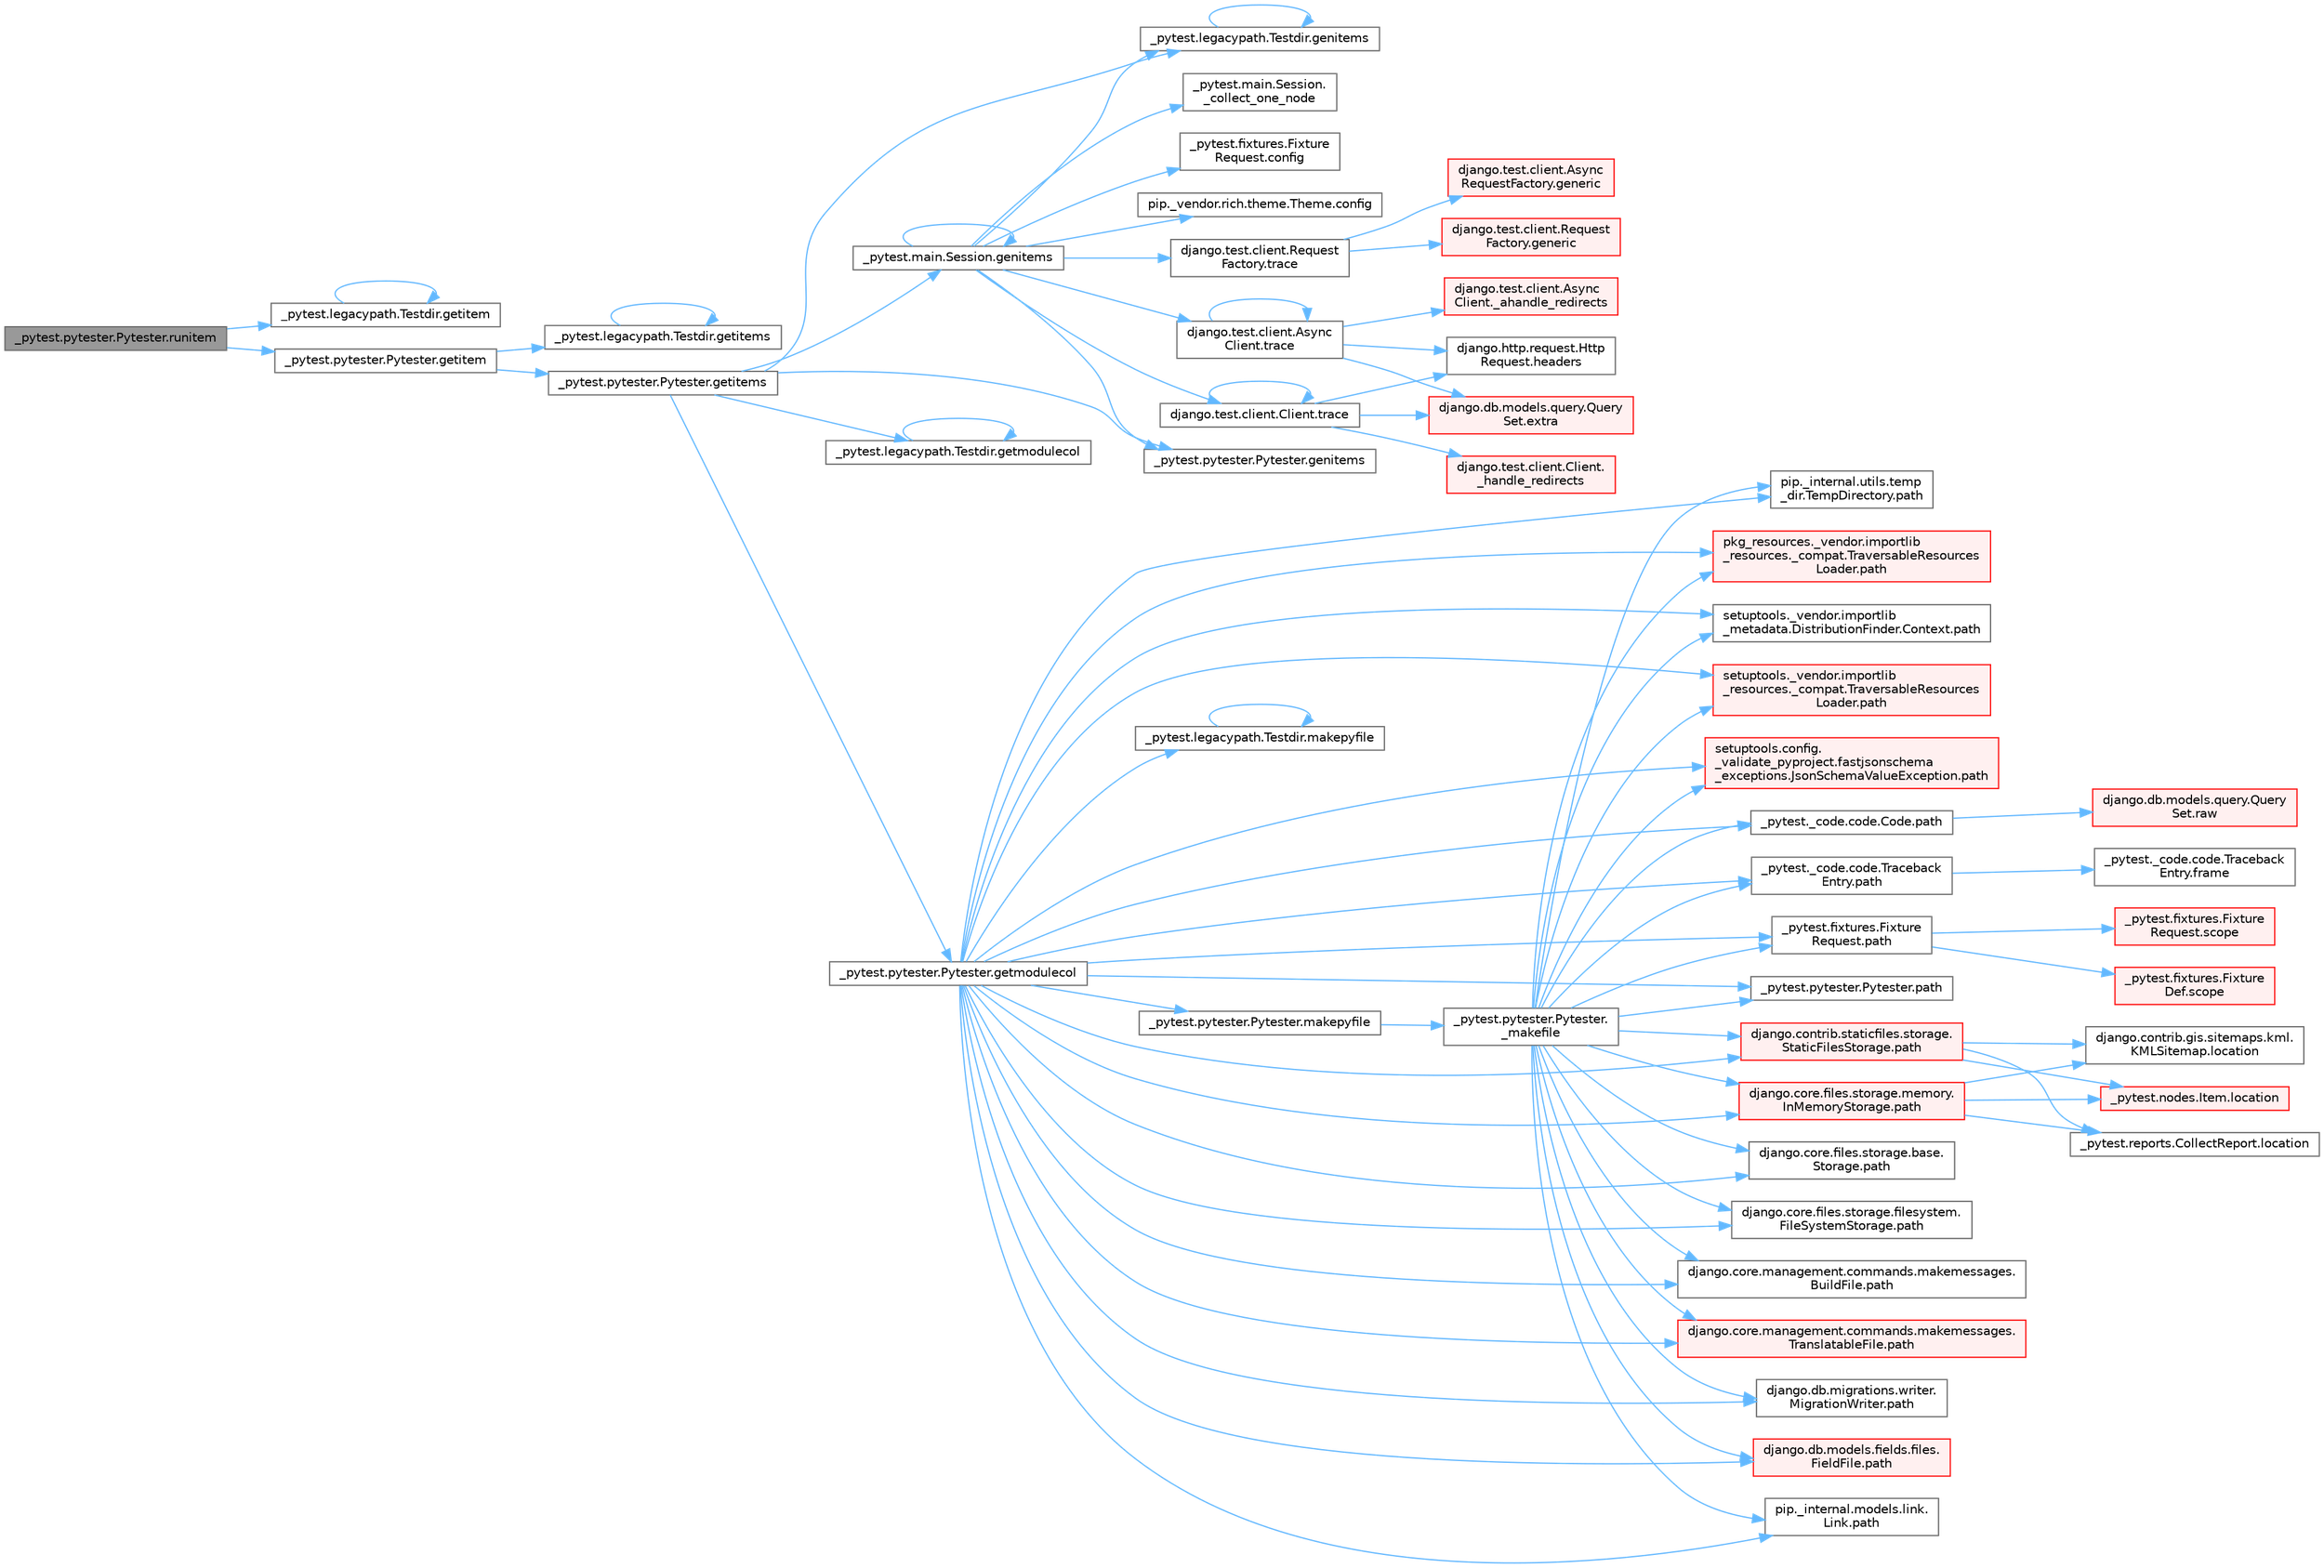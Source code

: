 digraph "_pytest.pytester.Pytester.runitem"
{
 // LATEX_PDF_SIZE
  bgcolor="transparent";
  edge [fontname=Helvetica,fontsize=10,labelfontname=Helvetica,labelfontsize=10];
  node [fontname=Helvetica,fontsize=10,shape=box,height=0.2,width=0.4];
  rankdir="LR";
  Node1 [id="Node000001",label="_pytest.pytester.Pytester.runitem",height=0.2,width=0.4,color="gray40", fillcolor="grey60", style="filled", fontcolor="black",tooltip=" "];
  Node1 -> Node2 [id="edge1_Node000001_Node000002",color="steelblue1",style="solid",tooltip=" "];
  Node2 [id="Node000002",label="_pytest.legacypath.Testdir.getitem",height=0.2,width=0.4,color="grey40", fillcolor="white", style="filled",URL="$class__pytest_1_1legacypath_1_1_testdir.html#a78ff57d3d99a4977abe85bdef8746793",tooltip=" "];
  Node2 -> Node2 [id="edge2_Node000002_Node000002",color="steelblue1",style="solid",tooltip=" "];
  Node1 -> Node3 [id="edge3_Node000001_Node000003",color="steelblue1",style="solid",tooltip=" "];
  Node3 [id="Node000003",label="_pytest.pytester.Pytester.getitem",height=0.2,width=0.4,color="grey40", fillcolor="white", style="filled",URL="$class__pytest_1_1pytester_1_1_pytester.html#a04fceaffb163cbd66e78c47ddd303f64",tooltip=" "];
  Node3 -> Node4 [id="edge4_Node000003_Node000004",color="steelblue1",style="solid",tooltip=" "];
  Node4 [id="Node000004",label="_pytest.legacypath.Testdir.getitems",height=0.2,width=0.4,color="grey40", fillcolor="white", style="filled",URL="$class__pytest_1_1legacypath_1_1_testdir.html#af52997fe4e94d099f8a9adbba3ed8558",tooltip=" "];
  Node4 -> Node4 [id="edge5_Node000004_Node000004",color="steelblue1",style="solid",tooltip=" "];
  Node3 -> Node5 [id="edge6_Node000003_Node000005",color="steelblue1",style="solid",tooltip=" "];
  Node5 [id="Node000005",label="_pytest.pytester.Pytester.getitems",height=0.2,width=0.4,color="grey40", fillcolor="white", style="filled",URL="$class__pytest_1_1pytester_1_1_pytester.html#a1fa5f11b4d2d7c7e0ab417fae878e7be",tooltip=" "];
  Node5 -> Node6 [id="edge7_Node000005_Node000006",color="steelblue1",style="solid",tooltip=" "];
  Node6 [id="Node000006",label="_pytest.legacypath.Testdir.genitems",height=0.2,width=0.4,color="grey40", fillcolor="white", style="filled",URL="$class__pytest_1_1legacypath_1_1_testdir.html#aed298303b50e507ec40aea3bc02ff55d",tooltip=" "];
  Node6 -> Node6 [id="edge8_Node000006_Node000006",color="steelblue1",style="solid",tooltip=" "];
  Node5 -> Node7 [id="edge9_Node000005_Node000007",color="steelblue1",style="solid",tooltip=" "];
  Node7 [id="Node000007",label="_pytest.main.Session.genitems",height=0.2,width=0.4,color="grey40", fillcolor="white", style="filled",URL="$class__pytest_1_1main_1_1_session.html#aad203e25abc6cc1186bc16042f8adddb",tooltip=" "];
  Node7 -> Node8 [id="edge10_Node000007_Node000008",color="steelblue1",style="solid",tooltip=" "];
  Node8 [id="Node000008",label="_pytest.main.Session.\l_collect_one_node",height=0.2,width=0.4,color="grey40", fillcolor="white", style="filled",URL="$class__pytest_1_1main_1_1_session.html#a6d2faabe078903b11a184e4b2b966bf3",tooltip=" "];
  Node7 -> Node9 [id="edge11_Node000007_Node000009",color="steelblue1",style="solid",tooltip=" "];
  Node9 [id="Node000009",label="_pytest.fixtures.Fixture\lRequest.config",height=0.2,width=0.4,color="grey40", fillcolor="white", style="filled",URL="$class__pytest_1_1fixtures_1_1_fixture_request.html#a9ed7b83923283e6cc50ae1c56f68b36d",tooltip=" "];
  Node7 -> Node10 [id="edge12_Node000007_Node000010",color="steelblue1",style="solid",tooltip=" "];
  Node10 [id="Node000010",label="pip._vendor.rich.theme.Theme.config",height=0.2,width=0.4,color="grey40", fillcolor="white", style="filled",URL="$classpip_1_1__vendor_1_1rich_1_1theme_1_1_theme.html#a66944133178df92a2cc2793b6053a2ea",tooltip=" "];
  Node7 -> Node6 [id="edge13_Node000007_Node000006",color="steelblue1",style="solid",tooltip=" "];
  Node7 -> Node7 [id="edge14_Node000007_Node000007",color="steelblue1",style="solid",tooltip=" "];
  Node7 -> Node11 [id="edge15_Node000007_Node000011",color="steelblue1",style="solid",tooltip=" "];
  Node11 [id="Node000011",label="_pytest.pytester.Pytester.genitems",height=0.2,width=0.4,color="grey40", fillcolor="white", style="filled",URL="$class__pytest_1_1pytester_1_1_pytester.html#a818757aeade00f27f7214ce6e9d281fc",tooltip=" "];
  Node7 -> Node12 [id="edge16_Node000007_Node000012",color="steelblue1",style="solid",tooltip=" "];
  Node12 [id="Node000012",label="django.test.client.Async\lClient.trace",height=0.2,width=0.4,color="grey40", fillcolor="white", style="filled",URL="$classdjango_1_1test_1_1client_1_1_async_client.html#a197d5b0fa84f8aab0df2c9a74b5f6176",tooltip=" "];
  Node12 -> Node13 [id="edge17_Node000012_Node000013",color="steelblue1",style="solid",tooltip=" "];
  Node13 [id="Node000013",label="django.test.client.Async\lClient._ahandle_redirects",height=0.2,width=0.4,color="red", fillcolor="#FFF0F0", style="filled",URL="$classdjango_1_1test_1_1client_1_1_async_client.html#a8740fe0dc39e7fe74e515be78449ee76",tooltip=" "];
  Node12 -> Node1236 [id="edge18_Node000012_Node001236",color="steelblue1",style="solid",tooltip=" "];
  Node1236 [id="Node001236",label="django.db.models.query.Query\lSet.extra",height=0.2,width=0.4,color="red", fillcolor="#FFF0F0", style="filled",URL="$classdjango_1_1db_1_1models_1_1query_1_1_query_set.html#ae54983d1fa1ba41e84f20cea946cde79",tooltip=" "];
  Node12 -> Node374 [id="edge19_Node000012_Node000374",color="steelblue1",style="solid",tooltip=" "];
  Node374 [id="Node000374",label="django.http.request.Http\lRequest.headers",height=0.2,width=0.4,color="grey40", fillcolor="white", style="filled",URL="$classdjango_1_1http_1_1request_1_1_http_request.html#a757d86c06e163aa94180817723ce1b9c",tooltip=" "];
  Node12 -> Node12 [id="edge20_Node000012_Node000012",color="steelblue1",style="solid",tooltip=" "];
  Node7 -> Node4487 [id="edge21_Node000007_Node004487",color="steelblue1",style="solid",tooltip=" "];
  Node4487 [id="Node004487",label="django.test.client.Client.trace",height=0.2,width=0.4,color="grey40", fillcolor="white", style="filled",URL="$classdjango_1_1test_1_1client_1_1_client.html#a79f73f0c3939a11d92c0b9908d1f7508",tooltip=" "];
  Node4487 -> Node1464 [id="edge22_Node004487_Node001464",color="steelblue1",style="solid",tooltip=" "];
  Node1464 [id="Node001464",label="django.test.client.Client.\l_handle_redirects",height=0.2,width=0.4,color="red", fillcolor="#FFF0F0", style="filled",URL="$classdjango_1_1test_1_1client_1_1_client.html#a234b328f33c374ad181aa49c6515d469",tooltip=" "];
  Node4487 -> Node1236 [id="edge23_Node004487_Node001236",color="steelblue1",style="solid",tooltip=" "];
  Node4487 -> Node374 [id="edge24_Node004487_Node000374",color="steelblue1",style="solid",tooltip=" "];
  Node4487 -> Node4487 [id="edge25_Node004487_Node004487",color="steelblue1",style="solid",tooltip=" "];
  Node7 -> Node4488 [id="edge26_Node000007_Node004488",color="steelblue1",style="solid",tooltip=" "];
  Node4488 [id="Node004488",label="django.test.client.Request\lFactory.trace",height=0.2,width=0.4,color="grey40", fillcolor="white", style="filled",URL="$classdjango_1_1test_1_1client_1_1_request_factory.html#a36d3cbd7c94c45abbabe8805bd03701f",tooltip=" "];
  Node4488 -> Node1466 [id="edge27_Node004488_Node001466",color="steelblue1",style="solid",tooltip=" "];
  Node1466 [id="Node001466",label="django.test.client.Async\lRequestFactory.generic",height=0.2,width=0.4,color="red", fillcolor="#FFF0F0", style="filled",URL="$classdjango_1_1test_1_1client_1_1_async_request_factory.html#a470d6888694e77c09bd7d8bf6d588233",tooltip=" "];
  Node4488 -> Node1468 [id="edge28_Node004488_Node001468",color="steelblue1",style="solid",tooltip=" "];
  Node1468 [id="Node001468",label="django.test.client.Request\lFactory.generic",height=0.2,width=0.4,color="red", fillcolor="#FFF0F0", style="filled",URL="$classdjango_1_1test_1_1client_1_1_request_factory.html#a24740fe264de91d8c4c1205c9172206d",tooltip=" "];
  Node5 -> Node11 [id="edge29_Node000005_Node000011",color="steelblue1",style="solid",tooltip=" "];
  Node5 -> Node4533 [id="edge30_Node000005_Node004533",color="steelblue1",style="solid",tooltip=" "];
  Node4533 [id="Node004533",label="_pytest.legacypath.Testdir.getmodulecol",height=0.2,width=0.4,color="grey40", fillcolor="white", style="filled",URL="$class__pytest_1_1legacypath_1_1_testdir.html#a12c4bbd374072faf06862b9e02eaba15",tooltip=" "];
  Node4533 -> Node4533 [id="edge31_Node004533_Node004533",color="steelblue1",style="solid",tooltip=" "];
  Node5 -> Node4534 [id="edge32_Node000005_Node004534",color="steelblue1",style="solid",tooltip=" "];
  Node4534 [id="Node004534",label="_pytest.pytester.Pytester.getmodulecol",height=0.2,width=0.4,color="grey40", fillcolor="white", style="filled",URL="$class__pytest_1_1pytester_1_1_pytester.html#aa1e7a6c7c394537ca4eca8ac982cab6d",tooltip=" "];
  Node4534 -> Node4535 [id="edge33_Node004534_Node004535",color="steelblue1",style="solid",tooltip=" "];
  Node4535 [id="Node004535",label="_pytest.legacypath.Testdir.makepyfile",height=0.2,width=0.4,color="grey40", fillcolor="white", style="filled",URL="$class__pytest_1_1legacypath_1_1_testdir.html#a58b21fc1f24a4ae675cc7fbc85aa6c3c",tooltip=" "];
  Node4535 -> Node4535 [id="edge34_Node004535_Node004535",color="steelblue1",style="solid",tooltip=" "];
  Node4534 -> Node4536 [id="edge35_Node004534_Node004536",color="steelblue1",style="solid",tooltip=" "];
  Node4536 [id="Node004536",label="_pytest.pytester.Pytester.makepyfile",height=0.2,width=0.4,color="grey40", fillcolor="white", style="filled",URL="$class__pytest_1_1pytester_1_1_pytester.html#a3cc4c4ef5e0a1d920ec92af24f1acab7",tooltip=" "];
  Node4536 -> Node4537 [id="edge36_Node004536_Node004537",color="steelblue1",style="solid",tooltip=" "];
  Node4537 [id="Node004537",label="_pytest.pytester.Pytester.\l_makefile",height=0.2,width=0.4,color="grey40", fillcolor="white", style="filled",URL="$class__pytest_1_1pytester_1_1_pytester.html#a7a55c8d58e26455aa4fa8bc9c5d692c6",tooltip=" "];
  Node4537 -> Node339 [id="edge37_Node004537_Node000339",color="steelblue1",style="solid",tooltip=" "];
  Node339 [id="Node000339",label="_pytest._code.code.Code.path",height=0.2,width=0.4,color="grey40", fillcolor="white", style="filled",URL="$class__pytest_1_1__code_1_1code_1_1_code.html#a1dae55e90750fe77c7517f806a14d864",tooltip=" "];
  Node339 -> Node225 [id="edge38_Node000339_Node000225",color="steelblue1",style="solid",tooltip=" "];
  Node225 [id="Node000225",label="django.db.models.query.Query\lSet.raw",height=0.2,width=0.4,color="red", fillcolor="#FFF0F0", style="filled",URL="$classdjango_1_1db_1_1models_1_1query_1_1_query_set.html#abce199e3993658459fb2f7c2719daa45",tooltip="PUBLIC METHODS THAT RETURN A QUERYSET SUBCLASS #."];
  Node4537 -> Node340 [id="edge39_Node004537_Node000340",color="steelblue1",style="solid",tooltip=" "];
  Node340 [id="Node000340",label="_pytest._code.code.Traceback\lEntry.path",height=0.2,width=0.4,color="grey40", fillcolor="white", style="filled",URL="$class__pytest_1_1__code_1_1code_1_1_traceback_entry.html#a5a88b9ae4623733566450a9e7d8387c0",tooltip=" "];
  Node340 -> Node341 [id="edge40_Node000340_Node000341",color="steelblue1",style="solid",tooltip=" "];
  Node341 [id="Node000341",label="_pytest._code.code.Traceback\lEntry.frame",height=0.2,width=0.4,color="grey40", fillcolor="white", style="filled",URL="$class__pytest_1_1__code_1_1code_1_1_traceback_entry.html#a8592e8aeeb3804602a1d6c85fc427f1b",tooltip=" "];
  Node4537 -> Node342 [id="edge41_Node004537_Node000342",color="steelblue1",style="solid",tooltip=" "];
  Node342 [id="Node000342",label="_pytest.fixtures.Fixture\lRequest.path",height=0.2,width=0.4,color="grey40", fillcolor="white", style="filled",URL="$class__pytest_1_1fixtures_1_1_fixture_request.html#a6f6db59812d121b54cd67d5e434e1451",tooltip=" "];
  Node342 -> Node343 [id="edge42_Node000342_Node000343",color="steelblue1",style="solid",tooltip=" "];
  Node343 [id="Node000343",label="_pytest.fixtures.Fixture\lDef.scope",height=0.2,width=0.4,color="red", fillcolor="#FFF0F0", style="filled",URL="$class__pytest_1_1fixtures_1_1_fixture_def.html#a7631cdae842daae93780def0698acba2",tooltip=" "];
  Node342 -> Node347 [id="edge43_Node000342_Node000347",color="steelblue1",style="solid",tooltip=" "];
  Node347 [id="Node000347",label="_pytest.fixtures.Fixture\lRequest.scope",height=0.2,width=0.4,color="red", fillcolor="#FFF0F0", style="filled",URL="$class__pytest_1_1fixtures_1_1_fixture_request.html#acb5406ee9e8cf7147711b9314b6c951a",tooltip=" "];
  Node4537 -> Node348 [id="edge44_Node004537_Node000348",color="steelblue1",style="solid",tooltip=" "];
  Node348 [id="Node000348",label="_pytest.pytester.Pytester.path",height=0.2,width=0.4,color="grey40", fillcolor="white", style="filled",URL="$class__pytest_1_1pytester_1_1_pytester.html#a403c804f74a87f5e5705774fa896cc1f",tooltip=" "];
  Node4537 -> Node349 [id="edge45_Node004537_Node000349",color="steelblue1",style="solid",tooltip=" "];
  Node349 [id="Node000349",label="django.contrib.staticfiles.storage.\lStaticFilesStorage.path",height=0.2,width=0.4,color="red", fillcolor="#FFF0F0", style="filled",URL="$classdjango_1_1contrib_1_1staticfiles_1_1storage_1_1_static_files_storage.html#a4e96cc92fbde7423d1b74f3a50fc0bf6",tooltip=" "];
  Node349 -> Node350 [id="edge46_Node000349_Node000350",color="steelblue1",style="solid",tooltip=" "];
  Node350 [id="Node000350",label="_pytest.nodes.Item.location",height=0.2,width=0.4,color="red", fillcolor="#FFF0F0", style="filled",URL="$class__pytest_1_1nodes_1_1_item.html#a09cd5bab99de1b92a3aa6f76ba8aa206",tooltip=" "];
  Node349 -> Node361 [id="edge47_Node000349_Node000361",color="steelblue1",style="solid",tooltip=" "];
  Node361 [id="Node000361",label="_pytest.reports.CollectReport.location",height=0.2,width=0.4,color="grey40", fillcolor="white", style="filled",URL="$class__pytest_1_1reports_1_1_collect_report.html#a3df6c3a6598c22fd46d30789b1a43393",tooltip=" "];
  Node349 -> Node362 [id="edge48_Node000349_Node000362",color="steelblue1",style="solid",tooltip=" "];
  Node362 [id="Node000362",label="django.contrib.gis.sitemaps.kml.\lKMLSitemap.location",height=0.2,width=0.4,color="grey40", fillcolor="white", style="filled",URL="$classdjango_1_1contrib_1_1gis_1_1sitemaps_1_1kml_1_1_k_m_l_sitemap.html#aeae9b718dc149bb1b470a9c52ac5628f",tooltip=" "];
  Node4537 -> Node462 [id="edge49_Node004537_Node000462",color="steelblue1",style="solid",tooltip=" "];
  Node462 [id="Node000462",label="django.core.files.storage.base.\lStorage.path",height=0.2,width=0.4,color="grey40", fillcolor="white", style="filled",URL="$classdjango_1_1core_1_1files_1_1storage_1_1base_1_1_storage.html#a9be8d49a55131dbbab2c5fd57f7e772c",tooltip=" "];
  Node4537 -> Node463 [id="edge50_Node004537_Node000463",color="steelblue1",style="solid",tooltip=" "];
  Node463 [id="Node000463",label="django.core.files.storage.filesystem.\lFileSystemStorage.path",height=0.2,width=0.4,color="grey40", fillcolor="white", style="filled",URL="$classdjango_1_1core_1_1files_1_1storage_1_1filesystem_1_1_file_system_storage.html#abf8a7e88eedec3e1b2ea965cc0858d17",tooltip=" "];
  Node4537 -> Node464 [id="edge51_Node004537_Node000464",color="steelblue1",style="solid",tooltip=" "];
  Node464 [id="Node000464",label="django.core.files.storage.memory.\lInMemoryStorage.path",height=0.2,width=0.4,color="red", fillcolor="#FFF0F0", style="filled",URL="$classdjango_1_1core_1_1files_1_1storage_1_1memory_1_1_in_memory_storage.html#a466c8e28fd11839318d2e4454b8ef89f",tooltip=" "];
  Node464 -> Node350 [id="edge52_Node000464_Node000350",color="steelblue1",style="solid",tooltip=" "];
  Node464 -> Node361 [id="edge53_Node000464_Node000361",color="steelblue1",style="solid",tooltip=" "];
  Node464 -> Node362 [id="edge54_Node000464_Node000362",color="steelblue1",style="solid",tooltip=" "];
  Node4537 -> Node468 [id="edge55_Node004537_Node000468",color="steelblue1",style="solid",tooltip=" "];
  Node468 [id="Node000468",label="django.core.management.commands.makemessages.\lBuildFile.path",height=0.2,width=0.4,color="grey40", fillcolor="white", style="filled",URL="$classdjango_1_1core_1_1management_1_1commands_1_1makemessages_1_1_build_file.html#ac06388718e902543bc00a7c6565105fc",tooltip=" "];
  Node4537 -> Node469 [id="edge56_Node004537_Node000469",color="steelblue1",style="solid",tooltip=" "];
  Node469 [id="Node000469",label="django.core.management.commands.makemessages.\lTranslatableFile.path",height=0.2,width=0.4,color="red", fillcolor="#FFF0F0", style="filled",URL="$classdjango_1_1core_1_1management_1_1commands_1_1makemessages_1_1_translatable_file.html#ad851d5e6b8a65f5915ccfd4a30fb8026",tooltip=" "];
  Node4537 -> Node470 [id="edge57_Node004537_Node000470",color="steelblue1",style="solid",tooltip=" "];
  Node470 [id="Node000470",label="django.db.migrations.writer.\lMigrationWriter.path",height=0.2,width=0.4,color="grey40", fillcolor="white", style="filled",URL="$classdjango_1_1db_1_1migrations_1_1writer_1_1_migration_writer.html#a45469d67e8f80996c982470d36136184",tooltip=" "];
  Node4537 -> Node471 [id="edge58_Node004537_Node000471",color="steelblue1",style="solid",tooltip=" "];
  Node471 [id="Node000471",label="django.db.models.fields.files.\lFieldFile.path",height=0.2,width=0.4,color="red", fillcolor="#FFF0F0", style="filled",URL="$classdjango_1_1db_1_1models_1_1fields_1_1files_1_1_field_file.html#ae91c4ed0643fb9bd8959d0db8eb44f80",tooltip=" "];
  Node4537 -> Node1173 [id="edge59_Node004537_Node001173",color="steelblue1",style="solid",tooltip=" "];
  Node1173 [id="Node001173",label="pip._internal.models.link.\lLink.path",height=0.2,width=0.4,color="grey40", fillcolor="white", style="filled",URL="$classpip_1_1__internal_1_1models_1_1link_1_1_link.html#a30f454216dcb615e3ed986238490f180",tooltip=" "];
  Node4537 -> Node1174 [id="edge60_Node004537_Node001174",color="steelblue1",style="solid",tooltip=" "];
  Node1174 [id="Node001174",label="pip._internal.utils.temp\l_dir.TempDirectory.path",height=0.2,width=0.4,color="grey40", fillcolor="white", style="filled",URL="$classpip_1_1__internal_1_1utils_1_1temp__dir_1_1_temp_directory.html#afe6b2d95c070c6570957de5696ff3a6e",tooltip=" "];
  Node4537 -> Node1175 [id="edge61_Node004537_Node001175",color="steelblue1",style="solid",tooltip=" "];
  Node1175 [id="Node001175",label="pkg_resources._vendor.importlib\l_resources._compat.TraversableResources\lLoader.path",height=0.2,width=0.4,color="red", fillcolor="#FFF0F0", style="filled",URL="$classpkg__resources_1_1__vendor_1_1importlib__resources_1_1__compat_1_1_traversable_resources_loader.html#acfc17872a53cbe02f6c34eda2bb162f2",tooltip=" "];
  Node4537 -> Node1177 [id="edge62_Node004537_Node001177",color="steelblue1",style="solid",tooltip=" "];
  Node1177 [id="Node001177",label="setuptools._vendor.importlib\l_metadata.DistributionFinder.Context.path",height=0.2,width=0.4,color="grey40", fillcolor="white", style="filled",URL="$classsetuptools_1_1__vendor_1_1importlib__metadata_1_1_distribution_finder_1_1_context.html#a84a429ddce40738ea5c0edb53799ee8d",tooltip=" "];
  Node4537 -> Node1178 [id="edge63_Node004537_Node001178",color="steelblue1",style="solid",tooltip=" "];
  Node1178 [id="Node001178",label="setuptools._vendor.importlib\l_resources._compat.TraversableResources\lLoader.path",height=0.2,width=0.4,color="red", fillcolor="#FFF0F0", style="filled",URL="$classsetuptools_1_1__vendor_1_1importlib__resources_1_1__compat_1_1_traversable_resources_loader.html#a9b9cf5b6723d48f7a779b6ae71d53699",tooltip=" "];
  Node4537 -> Node1179 [id="edge64_Node004537_Node001179",color="steelblue1",style="solid",tooltip=" "];
  Node1179 [id="Node001179",label="setuptools.config.\l_validate_pyproject.fastjsonschema\l_exceptions.JsonSchemaValueException.path",height=0.2,width=0.4,color="red", fillcolor="#FFF0F0", style="filled",URL="$classsetuptools_1_1config_1_1__validate__pyproject_1_1fastjsonschema__exceptions_1_1_json_schema_value_exception.html#a59179b3d1dc16c7087530bbc10bcf857",tooltip=" "];
  Node4534 -> Node339 [id="edge65_Node004534_Node000339",color="steelblue1",style="solid",tooltip=" "];
  Node4534 -> Node340 [id="edge66_Node004534_Node000340",color="steelblue1",style="solid",tooltip=" "];
  Node4534 -> Node342 [id="edge67_Node004534_Node000342",color="steelblue1",style="solid",tooltip=" "];
  Node4534 -> Node348 [id="edge68_Node004534_Node000348",color="steelblue1",style="solid",tooltip=" "];
  Node4534 -> Node349 [id="edge69_Node004534_Node000349",color="steelblue1",style="solid",tooltip=" "];
  Node4534 -> Node462 [id="edge70_Node004534_Node000462",color="steelblue1",style="solid",tooltip=" "];
  Node4534 -> Node463 [id="edge71_Node004534_Node000463",color="steelblue1",style="solid",tooltip=" "];
  Node4534 -> Node464 [id="edge72_Node004534_Node000464",color="steelblue1",style="solid",tooltip=" "];
  Node4534 -> Node468 [id="edge73_Node004534_Node000468",color="steelblue1",style="solid",tooltip=" "];
  Node4534 -> Node469 [id="edge74_Node004534_Node000469",color="steelblue1",style="solid",tooltip=" "];
  Node4534 -> Node470 [id="edge75_Node004534_Node000470",color="steelblue1",style="solid",tooltip=" "];
  Node4534 -> Node471 [id="edge76_Node004534_Node000471",color="steelblue1",style="solid",tooltip=" "];
  Node4534 -> Node1173 [id="edge77_Node004534_Node001173",color="steelblue1",style="solid",tooltip=" "];
  Node4534 -> Node1174 [id="edge78_Node004534_Node001174",color="steelblue1",style="solid",tooltip=" "];
  Node4534 -> Node1175 [id="edge79_Node004534_Node001175",color="steelblue1",style="solid",tooltip=" "];
  Node4534 -> Node1177 [id="edge80_Node004534_Node001177",color="steelblue1",style="solid",tooltip=" "];
  Node4534 -> Node1178 [id="edge81_Node004534_Node001178",color="steelblue1",style="solid",tooltip=" "];
  Node4534 -> Node1179 [id="edge82_Node004534_Node001179",color="steelblue1",style="solid",tooltip=" "];
}
